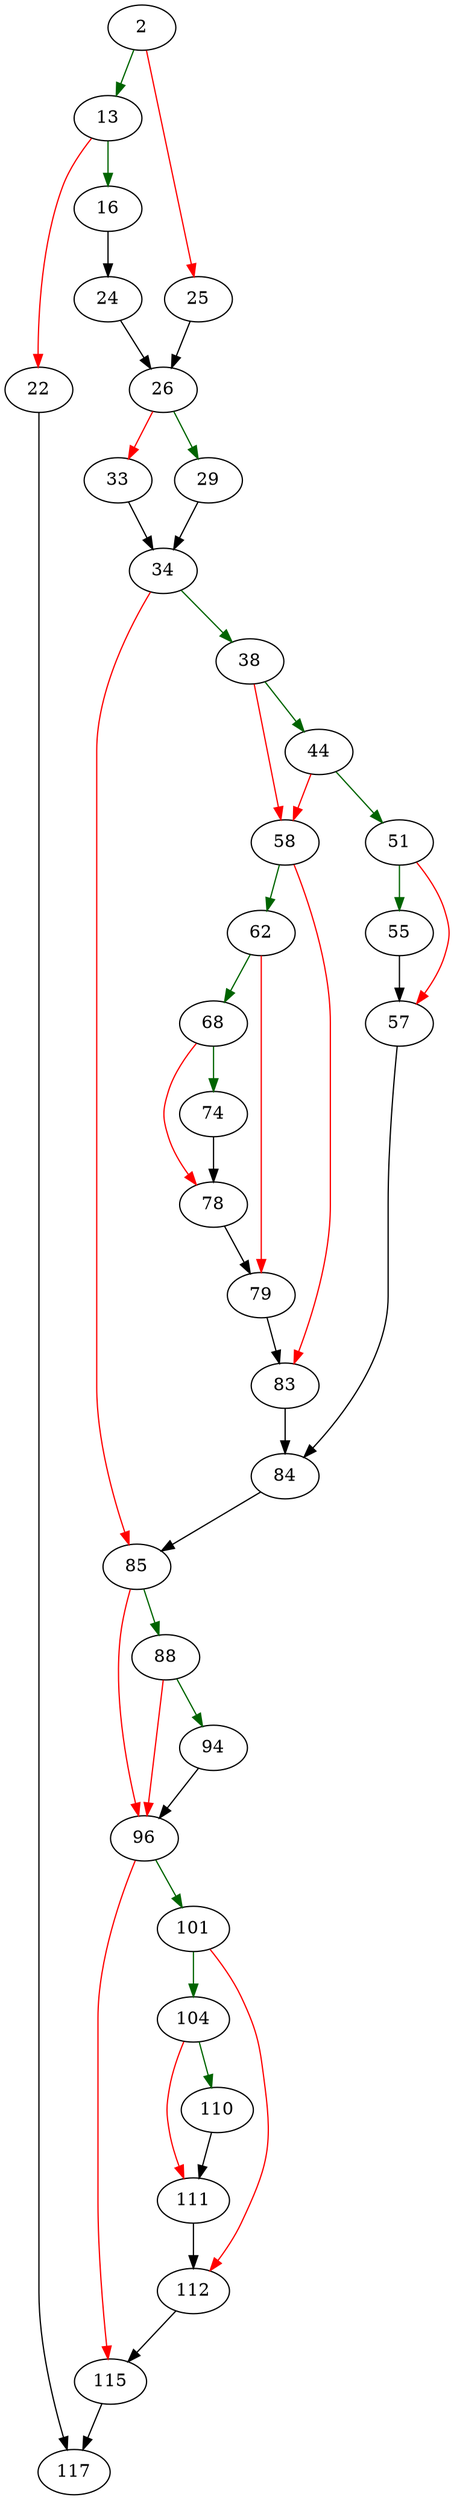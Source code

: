 strict digraph "walIndexReadHdr" {
	// Node definitions.
	2 [entry=true];
	13;
	25;
	16;
	22;
	24;
	117;
	26;
	29;
	33;
	34;
	38;
	85;
	44;
	58;
	51;
	55;
	57;
	84;
	62;
	83;
	68;
	79;
	74;
	78;
	88;
	96;
	94;
	101;
	115;
	104;
	112;
	110;
	111;

	// Edge definitions.
	2 -> 13 [
		color=darkgreen
		cond=true
	];
	2 -> 25 [
		color=red
		cond=false
	];
	13 -> 16 [
		color=darkgreen
		cond=true
	];
	13 -> 22 [
		color=red
		cond=false
	];
	25 -> 26;
	16 -> 24;
	22 -> 117;
	24 -> 26;
	26 -> 29 [
		color=darkgreen
		cond=true
	];
	26 -> 33 [
		color=red
		cond=false
	];
	29 -> 34;
	33 -> 34;
	34 -> 38 [
		color=darkgreen
		cond=true
	];
	34 -> 85 [
		color=red
		cond=false
	];
	38 -> 44 [
		color=darkgreen
		cond=true
	];
	38 -> 58 [
		color=red
		cond=false
	];
	85 -> 88 [
		color=darkgreen
		cond=true
	];
	85 -> 96 [
		color=red
		cond=false
	];
	44 -> 58 [
		color=red
		cond=false
	];
	44 -> 51 [
		color=darkgreen
		cond=true
	];
	58 -> 62 [
		color=darkgreen
		cond=true
	];
	58 -> 83 [
		color=red
		cond=false
	];
	51 -> 55 [
		color=darkgreen
		cond=true
	];
	51 -> 57 [
		color=red
		cond=false
	];
	55 -> 57;
	57 -> 84;
	84 -> 85;
	62 -> 68 [
		color=darkgreen
		cond=true
	];
	62 -> 79 [
		color=red
		cond=false
	];
	83 -> 84;
	68 -> 74 [
		color=darkgreen
		cond=true
	];
	68 -> 78 [
		color=red
		cond=false
	];
	79 -> 83;
	74 -> 78;
	78 -> 79;
	88 -> 96 [
		color=red
		cond=false
	];
	88 -> 94 [
		color=darkgreen
		cond=true
	];
	96 -> 101 [
		color=darkgreen
		cond=true
	];
	96 -> 115 [
		color=red
		cond=false
	];
	94 -> 96;
	101 -> 104 [
		color=darkgreen
		cond=true
	];
	101 -> 112 [
		color=red
		cond=false
	];
	115 -> 117;
	104 -> 110 [
		color=darkgreen
		cond=true
	];
	104 -> 111 [
		color=red
		cond=false
	];
	112 -> 115;
	110 -> 111;
	111 -> 112;
}